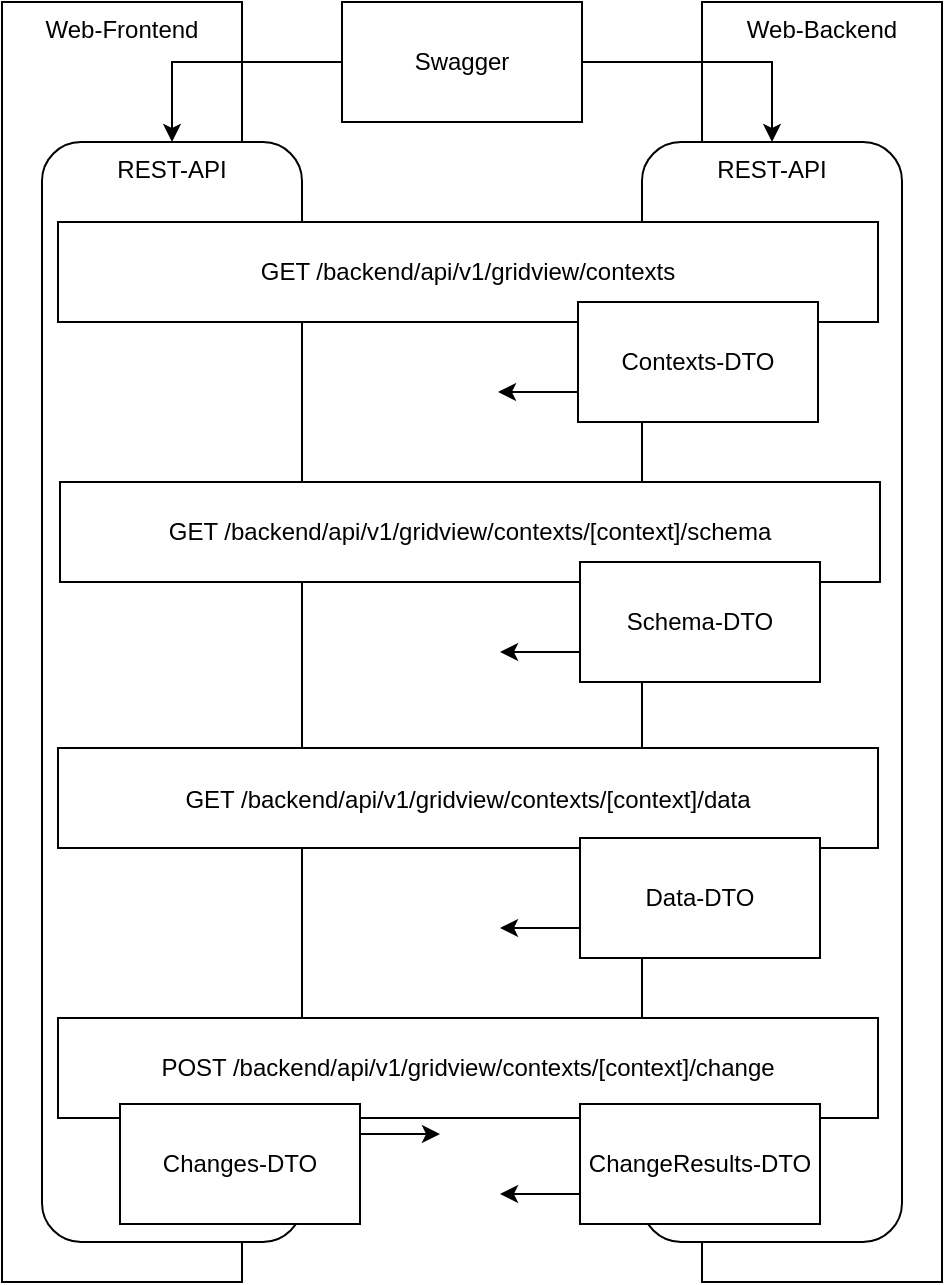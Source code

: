 <mxfile version="13.7.7" type="device"><diagram id="e_W3zGaAV-XDIamj2tP5" name="Page-1"><mxGraphModel dx="1278" dy="580" grid="1" gridSize="10" guides="1" tooltips="1" connect="1" arrows="1" fold="1" page="1" pageScale="1" pageWidth="827" pageHeight="1169" math="0" shadow="0"><root><mxCell id="0"/><mxCell id="1" parent="0"/><mxCell id="rB0l42GCAlf_oZZvlpx--1" value="Web-Backend" style="rounded=0;whiteSpace=wrap;html=1;verticalAlign=top;" parent="1" vertex="1"><mxGeometry x="530" y="120" width="120" height="640" as="geometry"/></mxCell><mxCell id="rB0l42GCAlf_oZZvlpx--3" value="Web-Frontend" style="rounded=0;whiteSpace=wrap;html=1;verticalAlign=top;" parent="1" vertex="1"><mxGeometry x="180" y="120" width="120" height="640" as="geometry"/></mxCell><mxCell id="rB0l42GCAlf_oZZvlpx--4" value="REST-API" style="rounded=1;whiteSpace=wrap;html=1;verticalAlign=top;" parent="1" vertex="1"><mxGeometry x="500" y="190" width="130" height="550" as="geometry"/></mxCell><mxCell id="rB0l42GCAlf_oZZvlpx--7" style="edgeStyle=orthogonalEdgeStyle;rounded=0;orthogonalLoop=1;jettySize=auto;html=1;" parent="1" source="rB0l42GCAlf_oZZvlpx--5" target="rB0l42GCAlf_oZZvlpx--6" edge="1"><mxGeometry relative="1" as="geometry"/></mxCell><mxCell id="rB0l42GCAlf_oZZvlpx--8" style="edgeStyle=orthogonalEdgeStyle;rounded=0;orthogonalLoop=1;jettySize=auto;html=1;" parent="1" source="rB0l42GCAlf_oZZvlpx--5" target="rB0l42GCAlf_oZZvlpx--4" edge="1"><mxGeometry relative="1" as="geometry"/></mxCell><mxCell id="rB0l42GCAlf_oZZvlpx--5" value="Swagger" style="rounded=0;whiteSpace=wrap;html=1;" parent="1" vertex="1"><mxGeometry x="350" y="120" width="120" height="60" as="geometry"/></mxCell><mxCell id="rB0l42GCAlf_oZZvlpx--6" value="REST-API" style="rounded=1;whiteSpace=wrap;html=1;verticalAlign=top;" parent="1" vertex="1"><mxGeometry x="200" y="190" width="130" height="550" as="geometry"/></mxCell><mxCell id="rB0l42GCAlf_oZZvlpx--9" value="GET /backend/api/v1/gridview/contexts/[context]/schema" style="rounded=0;whiteSpace=wrap;html=1;" parent="1" vertex="1"><mxGeometry x="209" y="360" width="410" height="50" as="geometry"/></mxCell><mxCell id="rB0l42GCAlf_oZZvlpx--10" value="GET /backend/api/v1/gridview/contexts/[context]/data" style="rounded=0;align=center;" parent="1" vertex="1"><mxGeometry x="208" y="493" width="410" height="50" as="geometry"/></mxCell><mxCell id="rB0l42GCAlf_oZZvlpx--11" value="POST /backend/api/v1/gridview/contexts/[context]/change" style="rounded=0;whiteSpace=wrap;html=1;" parent="1" vertex="1"><mxGeometry x="208" y="628" width="410" height="50" as="geometry"/></mxCell><mxCell id="rB0l42GCAlf_oZZvlpx--13" style="edgeStyle=orthogonalEdgeStyle;rounded=0;orthogonalLoop=1;jettySize=auto;html=1;exitX=0;exitY=0.75;exitDx=0;exitDy=0;" parent="1" source="rB0l42GCAlf_oZZvlpx--12" edge="1"><mxGeometry relative="1" as="geometry"><mxPoint x="429" y="445" as="targetPoint"/></mxGeometry></mxCell><mxCell id="rB0l42GCAlf_oZZvlpx--12" value="Schema-DTO" style="rounded=0;whiteSpace=wrap;html=1;" parent="1" vertex="1"><mxGeometry x="469" y="400" width="120" height="60" as="geometry"/></mxCell><mxCell id="rB0l42GCAlf_oZZvlpx--14" style="edgeStyle=orthogonalEdgeStyle;rounded=0;orthogonalLoop=1;jettySize=auto;html=1;exitX=0;exitY=0.75;exitDx=0;exitDy=0;" parent="1" source="rB0l42GCAlf_oZZvlpx--15" edge="1"><mxGeometry relative="1" as="geometry"><mxPoint x="429" y="583" as="targetPoint"/></mxGeometry></mxCell><mxCell id="rB0l42GCAlf_oZZvlpx--15" value="Data-DTO" style="rounded=0;whiteSpace=wrap;html=1;" parent="1" vertex="1"><mxGeometry x="469" y="538" width="120" height="60" as="geometry"/></mxCell><mxCell id="rB0l42GCAlf_oZZvlpx--16" value="Changes-DTO" style="rounded=0;whiteSpace=wrap;html=1;" parent="1" vertex="1"><mxGeometry x="239" y="671" width="120" height="60" as="geometry"/></mxCell><mxCell id="rB0l42GCAlf_oZZvlpx--17" value="ChangeResults-DTO" style="rounded=0;whiteSpace=wrap;html=1;" parent="1" vertex="1"><mxGeometry x="469" y="671" width="120" height="60" as="geometry"/></mxCell><mxCell id="rB0l42GCAlf_oZZvlpx--18" style="edgeStyle=orthogonalEdgeStyle;rounded=0;orthogonalLoop=1;jettySize=auto;html=1;exitX=0;exitY=0.75;exitDx=0;exitDy=0;" parent="1" source="rB0l42GCAlf_oZZvlpx--17" edge="1"><mxGeometry relative="1" as="geometry"><mxPoint x="429" y="716" as="targetPoint"/><mxPoint x="479" y="578" as="sourcePoint"/></mxGeometry></mxCell><mxCell id="rB0l42GCAlf_oZZvlpx--19" style="edgeStyle=orthogonalEdgeStyle;rounded=0;orthogonalLoop=1;jettySize=auto;html=1;exitX=1;exitY=0.25;exitDx=0;exitDy=0;" parent="1" source="rB0l42GCAlf_oZZvlpx--16" edge="1"><mxGeometry relative="1" as="geometry"><mxPoint x="399" y="686" as="targetPoint"/><mxPoint x="479" y="711" as="sourcePoint"/></mxGeometry></mxCell><mxCell id="zivG9heHKeXwDZ8SzNmS-1" value="GET /backend/api/v1/gridview/contexts" style="rounded=0;whiteSpace=wrap;html=1;" parent="1" vertex="1"><mxGeometry x="208" y="230" width="410" height="50" as="geometry"/></mxCell><mxCell id="zivG9heHKeXwDZ8SzNmS-2" style="edgeStyle=orthogonalEdgeStyle;rounded=0;orthogonalLoop=1;jettySize=auto;html=1;exitX=0;exitY=0.75;exitDx=0;exitDy=0;" parent="1" source="zivG9heHKeXwDZ8SzNmS-3" edge="1"><mxGeometry relative="1" as="geometry"><mxPoint x="428" y="315" as="targetPoint"/></mxGeometry></mxCell><mxCell id="zivG9heHKeXwDZ8SzNmS-3" value="Contexts-DTO" style="rounded=0;whiteSpace=wrap;html=1;" parent="1" vertex="1"><mxGeometry x="468" y="270" width="120" height="60" as="geometry"/></mxCell></root></mxGraphModel></diagram></mxfile>